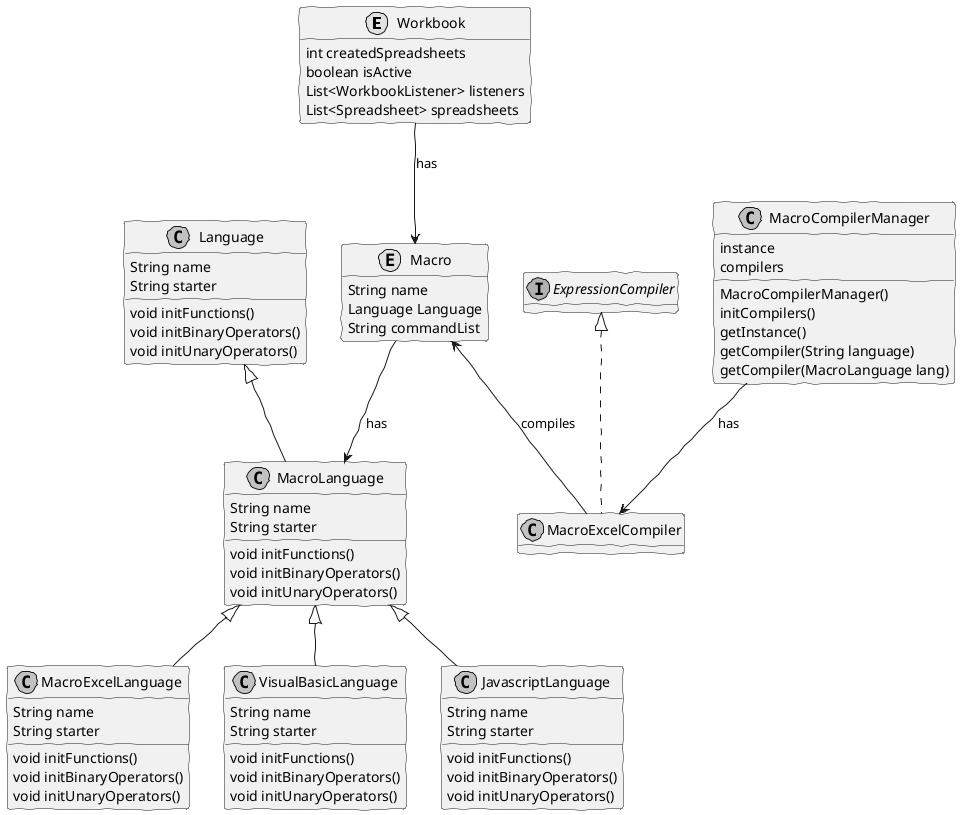 @startuml  dm_lang61.png
skinparam handwritten true
skinparam monochrome true
skinparam packageStyle rect
skinparam defaultFontName FG Virgil
skinparam shadowing false

hide empty methods

Workbook-->Macro : has
Macro-->MacroLanguage : has
Macro<--MacroExcelCompiler : compiles
MacroCompilerManager-->MacroExcelCompiler : has

class Workbook << (E,yellow) >> {
	int createdSpreadsheets
	boolean isActive
	List<WorkbookListener> listeners
	List<Spreadsheet> spreadsheets
}

class Macro << (E,yellow) >>{
	String name
	Language Language
	String commandList
}

class Language {

	String name
	String starter

	void initFunctions()
	void initBinaryOperators()
	void initUnaryOperators()

}

class MacroLanguage extends Language {

	String name
	String starter

	void initFunctions()
	void initBinaryOperators()
	void initUnaryOperators()

}

class MacroExcelLanguage extends MacroLanguage{

	String name
	String starter

	void initFunctions()
	void initBinaryOperators()
	void initUnaryOperators()

}

class VisualBasicLanguage extends MacroLanguage{

	String name
	String starter

	void initFunctions()
	void initBinaryOperators()
	void initUnaryOperators()

}

class JavascriptLanguage extends MacroLanguage{

	String name
	String starter

	void initFunctions()
	void initBinaryOperators()
	void initUnaryOperators()

}

class MacroCompilerManager {

	instance
	compilers

	MacroCompilerManager()
	initCompilers()
	getInstance()
	getCompiler(String language)
	getCompiler(MacroLanguage lang)
}

interface ExpressionCompiler {


}

class MacroExcelCompiler implements ExpressionCompiler {


}



@enduml